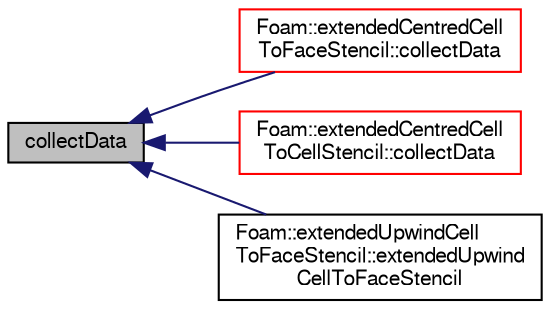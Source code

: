digraph "collectData"
{
  bgcolor="transparent";
  edge [fontname="FreeSans",fontsize="10",labelfontname="FreeSans",labelfontsize="10"];
  node [fontname="FreeSans",fontsize="10",shape=record];
  rankdir="LR";
  Node94 [label="collectData",height=0.2,width=0.4,color="black", fillcolor="grey75", style="filled", fontcolor="black"];
  Node94 -> Node95 [dir="back",color="midnightblue",fontsize="10",style="solid",fontname="FreeSans"];
  Node95 [label="Foam::extendedCentredCell\lToFaceStencil::collectData",height=0.2,width=0.4,color="red",URL="$a22674.html#ab00d7f17ec3e649fcb4d3a317102aa24",tooltip="Use map to get the data into stencil order. "];
  Node94 -> Node106 [dir="back",color="midnightblue",fontsize="10",style="solid",fontname="FreeSans"];
  Node106 [label="Foam::extendedCentredCell\lToCellStencil::collectData",height=0.2,width=0.4,color="red",URL="$a22634.html#aeb99ab86ad7ce7ba05ced96c2f1c03c7",tooltip="Use map to get the data into stencil order. "];
  Node94 -> Node110 [dir="back",color="midnightblue",fontsize="10",style="solid",fontname="FreeSans"];
  Node110 [label="Foam::extendedUpwindCell\lToFaceStencil::extendedUpwind\lCellToFaceStencil",height=0.2,width=0.4,color="black",URL="$a22678.html#ad67ed491462f15bb971c7700bfa99a5f",tooltip="Construct from mesh and uncompacted centred face stencil. "];
}
